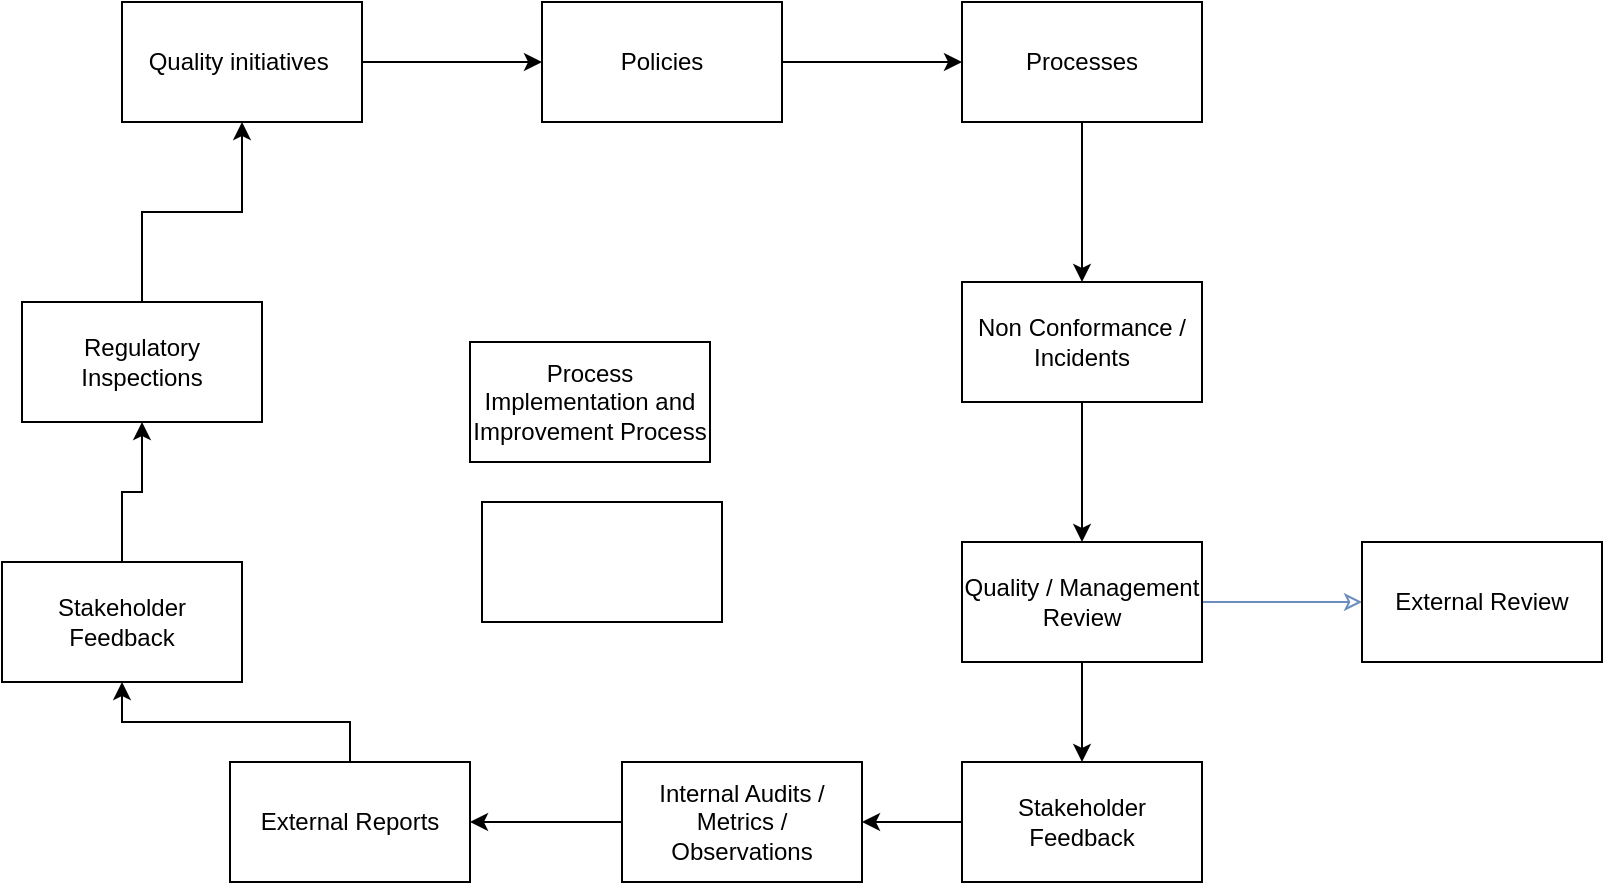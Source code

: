 <mxfile version="24.0.1" type="github">
  <diagram id="C5RBs43oDa-KdzZeNtuy" name="Page-1">
    <mxGraphModel dx="1000" dy="1926" grid="1" gridSize="10" guides="1" tooltips="1" connect="1" arrows="1" fold="1" page="1" pageScale="1" pageWidth="827" pageHeight="1169" math="0" shadow="0">
      <root>
        <mxCell id="WIyWlLk6GJQsqaUBKTNV-0" />
        <mxCell id="WIyWlLk6GJQsqaUBKTNV-1" parent="WIyWlLk6GJQsqaUBKTNV-0" />
        <mxCell id="39_WsP_rflZW3gw_PMHc-0" value="Process Implementation and Improvement Process" style="rounded=0;whiteSpace=wrap;html=1;" parent="WIyWlLk6GJQsqaUBKTNV-1" vertex="1">
          <mxGeometry x="354" y="270" width="120" height="60" as="geometry" />
        </mxCell>
        <mxCell id="39_WsP_rflZW3gw_PMHc-17" value="" style="edgeStyle=orthogonalEdgeStyle;rounded=0;orthogonalLoop=1;jettySize=auto;html=1;" parent="WIyWlLk6GJQsqaUBKTNV-1" source="39_WsP_rflZW3gw_PMHc-2" target="39_WsP_rflZW3gw_PMHc-3" edge="1">
          <mxGeometry relative="1" as="geometry" />
        </mxCell>
        <mxCell id="39_WsP_rflZW3gw_PMHc-2" value="Policies" style="rounded=0;whiteSpace=wrap;html=1;" parent="WIyWlLk6GJQsqaUBKTNV-1" vertex="1">
          <mxGeometry x="390" y="100" width="120" height="60" as="geometry" />
        </mxCell>
        <mxCell id="39_WsP_rflZW3gw_PMHc-18" value="" style="edgeStyle=orthogonalEdgeStyle;rounded=0;orthogonalLoop=1;jettySize=auto;html=1;" parent="WIyWlLk6GJQsqaUBKTNV-1" source="39_WsP_rflZW3gw_PMHc-3" target="39_WsP_rflZW3gw_PMHc-5" edge="1">
          <mxGeometry relative="1" as="geometry" />
        </mxCell>
        <mxCell id="39_WsP_rflZW3gw_PMHc-3" value="Processes" style="rounded=0;whiteSpace=wrap;html=1;" parent="WIyWlLk6GJQsqaUBKTNV-1" vertex="1">
          <mxGeometry x="600" y="100" width="120" height="60" as="geometry" />
        </mxCell>
        <mxCell id="39_WsP_rflZW3gw_PMHc-19" value="" style="edgeStyle=orthogonalEdgeStyle;rounded=0;orthogonalLoop=1;jettySize=auto;html=1;" parent="WIyWlLk6GJQsqaUBKTNV-1" source="39_WsP_rflZW3gw_PMHc-5" target="39_WsP_rflZW3gw_PMHc-6" edge="1">
          <mxGeometry relative="1" as="geometry" />
        </mxCell>
        <mxCell id="39_WsP_rflZW3gw_PMHc-5" value="Non Conformance /&lt;div&gt;Incidents&lt;/div&gt;" style="rounded=0;whiteSpace=wrap;html=1;" parent="WIyWlLk6GJQsqaUBKTNV-1" vertex="1">
          <mxGeometry x="600" y="240" width="120" height="60" as="geometry" />
        </mxCell>
        <mxCell id="39_WsP_rflZW3gw_PMHc-10" value="" style="edgeStyle=orthogonalEdgeStyle;rounded=0;orthogonalLoop=1;jettySize=auto;html=1;endArrow=classic;endFill=0;fillColor=#dae8fc;strokeColor=#6c8ebf;" parent="WIyWlLk6GJQsqaUBKTNV-1" source="39_WsP_rflZW3gw_PMHc-6" target="39_WsP_rflZW3gw_PMHc-9" edge="1">
          <mxGeometry relative="1" as="geometry" />
        </mxCell>
        <mxCell id="39_WsP_rflZW3gw_PMHc-20" value="" style="edgeStyle=orthogonalEdgeStyle;rounded=0;orthogonalLoop=1;jettySize=auto;html=1;" parent="WIyWlLk6GJQsqaUBKTNV-1" source="39_WsP_rflZW3gw_PMHc-6" target="39_WsP_rflZW3gw_PMHc-8" edge="1">
          <mxGeometry relative="1" as="geometry" />
        </mxCell>
        <mxCell id="39_WsP_rflZW3gw_PMHc-6" value="Quality / Management Review" style="rounded=0;whiteSpace=wrap;html=1;" parent="WIyWlLk6GJQsqaUBKTNV-1" vertex="1">
          <mxGeometry x="600" y="370" width="120" height="60" as="geometry" />
        </mxCell>
        <mxCell id="39_WsP_rflZW3gw_PMHc-21" value="" style="edgeStyle=orthogonalEdgeStyle;rounded=0;orthogonalLoop=1;jettySize=auto;html=1;" parent="WIyWlLk6GJQsqaUBKTNV-1" source="39_WsP_rflZW3gw_PMHc-8" target="39_WsP_rflZW3gw_PMHc-14" edge="1">
          <mxGeometry relative="1" as="geometry" />
        </mxCell>
        <mxCell id="39_WsP_rflZW3gw_PMHc-8" value="Stakeholder Feedback" style="rounded=0;whiteSpace=wrap;html=1;" parent="WIyWlLk6GJQsqaUBKTNV-1" vertex="1">
          <mxGeometry x="600" y="480" width="120" height="60" as="geometry" />
        </mxCell>
        <mxCell id="39_WsP_rflZW3gw_PMHc-9" value="External Review" style="whiteSpace=wrap;html=1;rounded=0;" parent="WIyWlLk6GJQsqaUBKTNV-1" vertex="1">
          <mxGeometry x="800" y="370" width="120" height="60" as="geometry" />
        </mxCell>
        <mxCell id="39_WsP_rflZW3gw_PMHc-11" value="" style="rounded=0;whiteSpace=wrap;html=1;" parent="WIyWlLk6GJQsqaUBKTNV-1" vertex="1">
          <mxGeometry x="360" y="350" width="120" height="60" as="geometry" />
        </mxCell>
        <mxCell id="39_WsP_rflZW3gw_PMHc-25" value="" style="edgeStyle=orthogonalEdgeStyle;rounded=0;orthogonalLoop=1;jettySize=auto;html=1;" parent="WIyWlLk6GJQsqaUBKTNV-1" source="39_WsP_rflZW3gw_PMHc-12" target="39_WsP_rflZW3gw_PMHc-16" edge="1">
          <mxGeometry relative="1" as="geometry" />
        </mxCell>
        <mxCell id="39_WsP_rflZW3gw_PMHc-12" value="Regulatory Inspections" style="rounded=0;whiteSpace=wrap;html=1;" parent="WIyWlLk6GJQsqaUBKTNV-1" vertex="1">
          <mxGeometry x="130" y="250" width="120" height="60" as="geometry" />
        </mxCell>
        <mxCell id="39_WsP_rflZW3gw_PMHc-24" value="" style="edgeStyle=orthogonalEdgeStyle;rounded=0;orthogonalLoop=1;jettySize=auto;html=1;" parent="WIyWlLk6GJQsqaUBKTNV-1" source="39_WsP_rflZW3gw_PMHc-13" target="39_WsP_rflZW3gw_PMHc-12" edge="1">
          <mxGeometry relative="1" as="geometry" />
        </mxCell>
        <mxCell id="39_WsP_rflZW3gw_PMHc-13" value="Stakeholder Feedback" style="rounded=0;whiteSpace=wrap;html=1;" parent="WIyWlLk6GJQsqaUBKTNV-1" vertex="1">
          <mxGeometry x="120" y="380" width="120" height="60" as="geometry" />
        </mxCell>
        <mxCell id="39_WsP_rflZW3gw_PMHc-22" value="" style="edgeStyle=orthogonalEdgeStyle;rounded=0;orthogonalLoop=1;jettySize=auto;html=1;" parent="WIyWlLk6GJQsqaUBKTNV-1" source="39_WsP_rflZW3gw_PMHc-14" target="39_WsP_rflZW3gw_PMHc-15" edge="1">
          <mxGeometry relative="1" as="geometry" />
        </mxCell>
        <mxCell id="39_WsP_rflZW3gw_PMHc-14" value="Internal Audits / Metrics / Observations" style="rounded=0;whiteSpace=wrap;html=1;" parent="WIyWlLk6GJQsqaUBKTNV-1" vertex="1">
          <mxGeometry x="430" y="480" width="120" height="60" as="geometry" />
        </mxCell>
        <mxCell id="39_WsP_rflZW3gw_PMHc-23" value="" style="edgeStyle=orthogonalEdgeStyle;rounded=0;orthogonalLoop=1;jettySize=auto;html=1;" parent="WIyWlLk6GJQsqaUBKTNV-1" source="39_WsP_rflZW3gw_PMHc-15" target="39_WsP_rflZW3gw_PMHc-13" edge="1">
          <mxGeometry relative="1" as="geometry" />
        </mxCell>
        <mxCell id="39_WsP_rflZW3gw_PMHc-15" value="External Reports" style="rounded=0;whiteSpace=wrap;html=1;" parent="WIyWlLk6GJQsqaUBKTNV-1" vertex="1">
          <mxGeometry x="234" y="480" width="120" height="60" as="geometry" />
        </mxCell>
        <mxCell id="39_WsP_rflZW3gw_PMHc-26" value="" style="edgeStyle=orthogonalEdgeStyle;rounded=0;orthogonalLoop=1;jettySize=auto;html=1;" parent="WIyWlLk6GJQsqaUBKTNV-1" source="39_WsP_rflZW3gw_PMHc-16" target="39_WsP_rflZW3gw_PMHc-2" edge="1">
          <mxGeometry relative="1" as="geometry" />
        </mxCell>
        <mxCell id="39_WsP_rflZW3gw_PMHc-16" value="Quality initiatives&amp;nbsp;" style="rounded=0;whiteSpace=wrap;html=1;" parent="WIyWlLk6GJQsqaUBKTNV-1" vertex="1">
          <mxGeometry x="180" y="100" width="120" height="60" as="geometry" />
        </mxCell>
      </root>
    </mxGraphModel>
  </diagram>
</mxfile>
